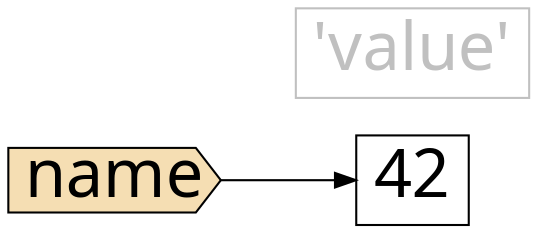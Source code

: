 digraph G {
    graph [ rankdir=LR ]
    node [ shape=box, fontname="PT Mono", fontsize=32 ]

    name [ shape=cds, style=filled, fillcolor=wheat ]
    name -> 42

    "'value'" [ fontcolor=grey, color=grey ]
    none -> "'value'" [ style=invis ]
    none [ style=invis ]
}
